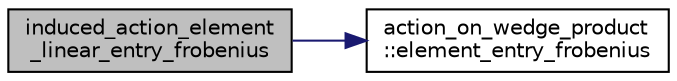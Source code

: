 digraph "induced_action_element_linear_entry_frobenius"
{
  edge [fontname="Helvetica",fontsize="10",labelfontname="Helvetica",labelfontsize="10"];
  node [fontname="Helvetica",fontsize="10",shape=record];
  rankdir="LR";
  Node1818 [label="induced_action_element\l_linear_entry_frobenius",height=0.2,width=0.4,color="black", fillcolor="grey75", style="filled", fontcolor="black"];
  Node1818 -> Node1819 [color="midnightblue",fontsize="10",style="solid",fontname="Helvetica"];
  Node1819 [label="action_on_wedge_product\l::element_entry_frobenius",height=0.2,width=0.4,color="black", fillcolor="white", style="filled",URL="$d0/deb/classaction__on__wedge__product.html#a2fff9c661f45e707fc0b69c5ecf67268"];
}
